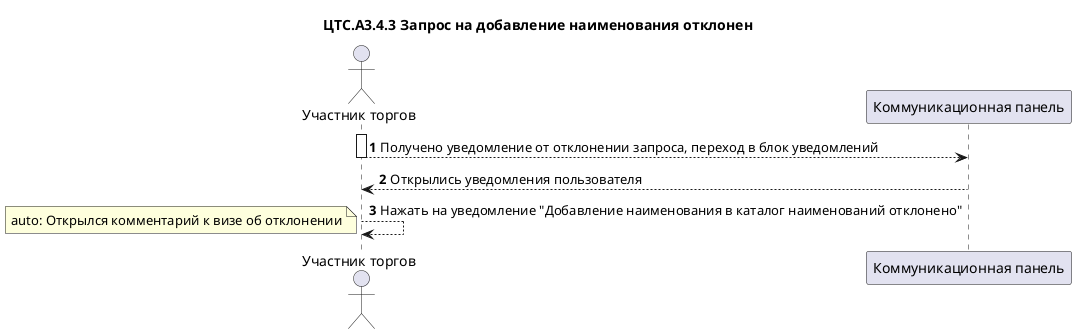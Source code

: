 @startuml "ЦТС.А3.4 Запрос на добавление наименования отклонен
title "ЦТС.А3.4.3 Запрос на добавление наименования отклонен"
actor "Участник торгов" as User
participant "Коммуникационная панель" as CommunicationPanel

autonumber

activate User
User-->CommunicationPanel: Получено уведомление от отклонении запроса, переход в блок уведомлений
deactivate User

CommunicationPanel-->User: Открылись уведомления пользователя
User-->User: Нажать на уведомление "Добавление наименования в каталог наименований отклонено"
note left
 auto: Открылся комментарий к визе об отклонении
end note 
    
@enduml